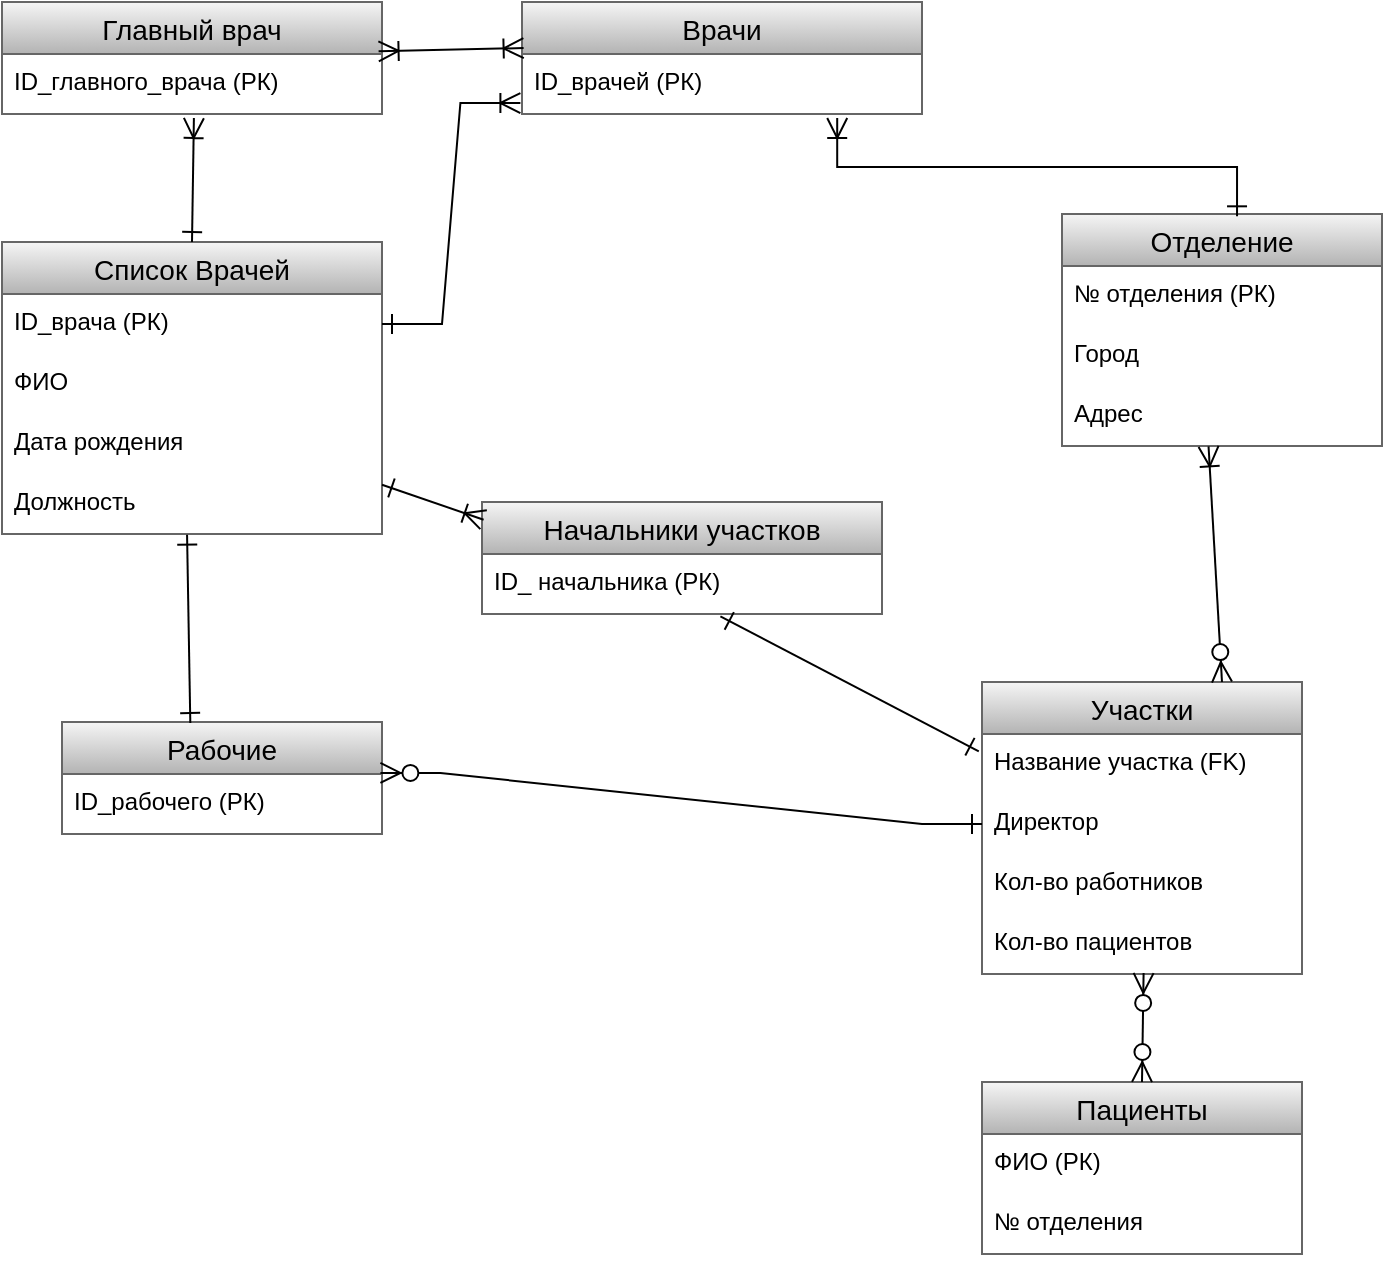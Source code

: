 <mxfile version="20.7.3" type="github">
  <diagram id="C5RBs43oDa-KdzZeNtuy" name="Page-1">
    <mxGraphModel dx="1434" dy="707" grid="1" gridSize="10" guides="1" tooltips="1" connect="1" arrows="1" fold="1" page="1" pageScale="1" pageWidth="827" pageHeight="1169" math="0" shadow="0">
      <root>
        <mxCell id="WIyWlLk6GJQsqaUBKTNV-0" />
        <mxCell id="WIyWlLk6GJQsqaUBKTNV-1" parent="WIyWlLk6GJQsqaUBKTNV-0" />
        <mxCell id="ixyR4mZUPTP6n6HTdZnD-0" value="Главный врач" style="swimlane;fontStyle=0;childLayout=stackLayout;horizontal=1;startSize=26;horizontalStack=0;resizeParent=1;resizeParentMax=0;resizeLast=0;collapsible=1;marginBottom=0;align=center;fontSize=14;fillColor=#f5f5f5;gradientColor=#b3b3b3;strokeColor=#666666;" parent="WIyWlLk6GJQsqaUBKTNV-1" vertex="1">
          <mxGeometry x="120" y="80" width="190" height="56" as="geometry" />
        </mxCell>
        <mxCell id="ixyR4mZUPTP6n6HTdZnD-1" value="ID_главного_врача (РК)" style="text;strokeColor=none;fillColor=none;spacingLeft=4;spacingRight=4;overflow=hidden;rotatable=0;points=[[0,0.5],[1,0.5]];portConstraint=eastwest;fontSize=12;" parent="ixyR4mZUPTP6n6HTdZnD-0" vertex="1">
          <mxGeometry y="26" width="190" height="30" as="geometry" />
        </mxCell>
        <mxCell id="ixyR4mZUPTP6n6HTdZnD-4" value="Врачи" style="swimlane;fontStyle=0;childLayout=stackLayout;horizontal=1;startSize=26;horizontalStack=0;resizeParent=1;resizeParentMax=0;resizeLast=0;collapsible=1;marginBottom=0;align=center;fontSize=14;fillColor=#f5f5f5;gradientColor=#b3b3b3;strokeColor=#666666;" parent="WIyWlLk6GJQsqaUBKTNV-1" vertex="1">
          <mxGeometry x="380" y="80" width="200" height="56" as="geometry" />
        </mxCell>
        <mxCell id="ixyR4mZUPTP6n6HTdZnD-5" value="ID_врачей (РК)" style="text;strokeColor=none;fillColor=none;spacingLeft=4;spacingRight=4;overflow=hidden;rotatable=0;points=[[0,0.5],[1,0.5]];portConstraint=eastwest;fontSize=12;" parent="ixyR4mZUPTP6n6HTdZnD-4" vertex="1">
          <mxGeometry y="26" width="200" height="30" as="geometry" />
        </mxCell>
        <mxCell id="ixyR4mZUPTP6n6HTdZnD-8" value="Список Врачей" style="swimlane;fontStyle=0;childLayout=stackLayout;horizontal=1;startSize=26;horizontalStack=0;resizeParent=1;resizeParentMax=0;resizeLast=0;collapsible=1;marginBottom=0;align=center;fontSize=14;fillColor=#f5f5f5;gradientColor=#b3b3b3;strokeColor=#666666;" parent="WIyWlLk6GJQsqaUBKTNV-1" vertex="1">
          <mxGeometry x="120" y="200" width="190" height="146" as="geometry" />
        </mxCell>
        <mxCell id="ixyR4mZUPTP6n6HTdZnD-9" value="ID_врача (РК)" style="text;strokeColor=none;fillColor=none;spacingLeft=4;spacingRight=4;overflow=hidden;rotatable=0;points=[[0,0.5],[1,0.5]];portConstraint=eastwest;fontSize=12;" parent="ixyR4mZUPTP6n6HTdZnD-8" vertex="1">
          <mxGeometry y="26" width="190" height="30" as="geometry" />
        </mxCell>
        <mxCell id="ixyR4mZUPTP6n6HTdZnD-10" value="ФИО" style="text;strokeColor=none;fillColor=none;spacingLeft=4;spacingRight=4;overflow=hidden;rotatable=0;points=[[0,0.5],[1,0.5]];portConstraint=eastwest;fontSize=12;" parent="ixyR4mZUPTP6n6HTdZnD-8" vertex="1">
          <mxGeometry y="56" width="190" height="30" as="geometry" />
        </mxCell>
        <mxCell id="ixyR4mZUPTP6n6HTdZnD-11" value="Дата рождения" style="text;strokeColor=none;fillColor=none;spacingLeft=4;spacingRight=4;overflow=hidden;rotatable=0;points=[[0,0.5],[1,0.5]];portConstraint=eastwest;fontSize=12;" parent="ixyR4mZUPTP6n6HTdZnD-8" vertex="1">
          <mxGeometry y="86" width="190" height="30" as="geometry" />
        </mxCell>
        <mxCell id="ixyR4mZUPTP6n6HTdZnD-13" value="Должность" style="text;strokeColor=none;fillColor=none;spacingLeft=4;spacingRight=4;overflow=hidden;rotatable=0;points=[[0,0.5],[1,0.5]];portConstraint=eastwest;fontSize=12;" parent="ixyR4mZUPTP6n6HTdZnD-8" vertex="1">
          <mxGeometry y="116" width="190" height="30" as="geometry" />
        </mxCell>
        <mxCell id="ixyR4mZUPTP6n6HTdZnD-14" value="Начальники участков" style="swimlane;fontStyle=0;childLayout=stackLayout;horizontal=1;startSize=26;horizontalStack=0;resizeParent=1;resizeParentMax=0;resizeLast=0;collapsible=1;marginBottom=0;align=center;fontSize=14;fillColor=#f5f5f5;gradientColor=#b3b3b3;strokeColor=#666666;" parent="WIyWlLk6GJQsqaUBKTNV-1" vertex="1">
          <mxGeometry x="360" y="330" width="200" height="56" as="geometry" />
        </mxCell>
        <mxCell id="ixyR4mZUPTP6n6HTdZnD-15" value="ID_ начальника (РК)" style="text;strokeColor=none;fillColor=none;spacingLeft=4;spacingRight=4;overflow=hidden;rotatable=0;points=[[0,0.5],[1,0.5]];portConstraint=eastwest;fontSize=12;" parent="ixyR4mZUPTP6n6HTdZnD-14" vertex="1">
          <mxGeometry y="26" width="200" height="30" as="geometry" />
        </mxCell>
        <mxCell id="ixyR4mZUPTP6n6HTdZnD-18" value="Отделение" style="swimlane;fontStyle=0;childLayout=stackLayout;horizontal=1;startSize=26;horizontalStack=0;resizeParent=1;resizeParentMax=0;resizeLast=0;collapsible=1;marginBottom=0;align=center;fontSize=14;fillColor=#f5f5f5;gradientColor=#b3b3b3;strokeColor=#666666;" parent="WIyWlLk6GJQsqaUBKTNV-1" vertex="1">
          <mxGeometry x="650" y="186" width="160" height="116" as="geometry" />
        </mxCell>
        <mxCell id="ixyR4mZUPTP6n6HTdZnD-19" value="№ отделения (РК)" style="text;strokeColor=none;fillColor=none;spacingLeft=4;spacingRight=4;overflow=hidden;rotatable=0;points=[[0,0.5],[1,0.5]];portConstraint=eastwest;fontSize=12;" parent="ixyR4mZUPTP6n6HTdZnD-18" vertex="1">
          <mxGeometry y="26" width="160" height="30" as="geometry" />
        </mxCell>
        <mxCell id="ixyR4mZUPTP6n6HTdZnD-20" value="Город" style="text;strokeColor=none;fillColor=none;spacingLeft=4;spacingRight=4;overflow=hidden;rotatable=0;points=[[0,0.5],[1,0.5]];portConstraint=eastwest;fontSize=12;" parent="ixyR4mZUPTP6n6HTdZnD-18" vertex="1">
          <mxGeometry y="56" width="160" height="30" as="geometry" />
        </mxCell>
        <mxCell id="ixyR4mZUPTP6n6HTdZnD-21" value="Адрес" style="text;strokeColor=none;fillColor=none;spacingLeft=4;spacingRight=4;overflow=hidden;rotatable=0;points=[[0,0.5],[1,0.5]];portConstraint=eastwest;fontSize=12;" parent="ixyR4mZUPTP6n6HTdZnD-18" vertex="1">
          <mxGeometry y="86" width="160" height="30" as="geometry" />
        </mxCell>
        <mxCell id="ixyR4mZUPTP6n6HTdZnD-22" value="Рабочие" style="swimlane;fontStyle=0;childLayout=stackLayout;horizontal=1;startSize=26;horizontalStack=0;resizeParent=1;resizeParentMax=0;resizeLast=0;collapsible=1;marginBottom=0;align=center;fontSize=14;fillColor=#f5f5f5;gradientColor=#b3b3b3;strokeColor=#666666;" parent="WIyWlLk6GJQsqaUBKTNV-1" vertex="1">
          <mxGeometry x="150" y="440" width="160" height="56" as="geometry" />
        </mxCell>
        <mxCell id="ixyR4mZUPTP6n6HTdZnD-23" value="ID_рабочего (РК)" style="text;strokeColor=none;fillColor=none;spacingLeft=4;spacingRight=4;overflow=hidden;rotatable=0;points=[[0,0.5],[1,0.5]];portConstraint=eastwest;fontSize=12;" parent="ixyR4mZUPTP6n6HTdZnD-22" vertex="1">
          <mxGeometry y="26" width="160" height="30" as="geometry" />
        </mxCell>
        <mxCell id="ixyR4mZUPTP6n6HTdZnD-30" value="Участки" style="swimlane;fontStyle=0;childLayout=stackLayout;horizontal=1;startSize=26;horizontalStack=0;resizeParent=1;resizeParentMax=0;resizeLast=0;collapsible=1;marginBottom=0;align=center;fontSize=14;fillColor=#f5f5f5;gradientColor=#b3b3b3;strokeColor=#666666;" parent="WIyWlLk6GJQsqaUBKTNV-1" vertex="1">
          <mxGeometry x="610" y="420" width="160" height="146" as="geometry" />
        </mxCell>
        <mxCell id="ixyR4mZUPTP6n6HTdZnD-31" value="Название участка (FK)" style="text;strokeColor=none;fillColor=none;spacingLeft=4;spacingRight=4;overflow=hidden;rotatable=0;points=[[0,0.5],[1,0.5]];portConstraint=eastwest;fontSize=12;" parent="ixyR4mZUPTP6n6HTdZnD-30" vertex="1">
          <mxGeometry y="26" width="160" height="30" as="geometry" />
        </mxCell>
        <mxCell id="ixyR4mZUPTP6n6HTdZnD-32" value="Директор" style="text;strokeColor=none;fillColor=none;spacingLeft=4;spacingRight=4;overflow=hidden;rotatable=0;points=[[0,0.5],[1,0.5]];portConstraint=eastwest;fontSize=12;" parent="ixyR4mZUPTP6n6HTdZnD-30" vertex="1">
          <mxGeometry y="56" width="160" height="30" as="geometry" />
        </mxCell>
        <mxCell id="ixyR4mZUPTP6n6HTdZnD-33" value="Кол-во работников" style="text;strokeColor=none;fillColor=none;spacingLeft=4;spacingRight=4;overflow=hidden;rotatable=0;points=[[0,0.5],[1,0.5]];portConstraint=eastwest;fontSize=12;" parent="ixyR4mZUPTP6n6HTdZnD-30" vertex="1">
          <mxGeometry y="86" width="160" height="30" as="geometry" />
        </mxCell>
        <mxCell id="ixyR4mZUPTP6n6HTdZnD-34" value="Кол-во пациентов" style="text;strokeColor=none;fillColor=none;spacingLeft=4;spacingRight=4;overflow=hidden;rotatable=0;points=[[0,0.5],[1,0.5]];portConstraint=eastwest;fontSize=12;" parent="ixyR4mZUPTP6n6HTdZnD-30" vertex="1">
          <mxGeometry y="116" width="160" height="30" as="geometry" />
        </mxCell>
        <mxCell id="ixyR4mZUPTP6n6HTdZnD-35" value="Пациенты" style="swimlane;fontStyle=0;childLayout=stackLayout;horizontal=1;startSize=26;horizontalStack=0;resizeParent=1;resizeParentMax=0;resizeLast=0;collapsible=1;marginBottom=0;align=center;fontSize=14;fillColor=#f5f5f5;gradientColor=#b3b3b3;strokeColor=#666666;" parent="WIyWlLk6GJQsqaUBKTNV-1" vertex="1">
          <mxGeometry x="610" y="620" width="160" height="86" as="geometry" />
        </mxCell>
        <mxCell id="ixyR4mZUPTP6n6HTdZnD-36" value="ФИО (РК)" style="text;strokeColor=none;fillColor=none;spacingLeft=4;spacingRight=4;overflow=hidden;rotatable=0;points=[[0,0.5],[1,0.5]];portConstraint=eastwest;fontSize=12;" parent="ixyR4mZUPTP6n6HTdZnD-35" vertex="1">
          <mxGeometry y="26" width="160" height="30" as="geometry" />
        </mxCell>
        <mxCell id="ixyR4mZUPTP6n6HTdZnD-37" value="№ отделения" style="text;strokeColor=none;fillColor=none;spacingLeft=4;spacingRight=4;overflow=hidden;rotatable=0;points=[[0,0.5],[1,0.5]];portConstraint=eastwest;fontSize=12;" parent="ixyR4mZUPTP6n6HTdZnD-35" vertex="1">
          <mxGeometry y="56" width="160" height="30" as="geometry" />
        </mxCell>
        <mxCell id="ixyR4mZUPTP6n6HTdZnD-39" value="" style="fontSize=12;html=1;endArrow=ERoneToMany;startArrow=ERone;exitX=0.5;exitY=0;exitDx=0;exitDy=0;rounded=0;entryX=0.505;entryY=1.067;entryDx=0;entryDy=0;entryPerimeter=0;startFill=0;sourcePerimeterSpacing=9;targetPerimeterSpacing=9;jumpSize=6;startSize=8;endSize=8;" parent="WIyWlLk6GJQsqaUBKTNV-1" source="ixyR4mZUPTP6n6HTdZnD-8" target="ixyR4mZUPTP6n6HTdZnD-1" edge="1">
          <mxGeometry width="100" height="100" relative="1" as="geometry">
            <mxPoint x="300" y="250" as="sourcePoint" />
            <mxPoint x="240" y="150" as="targetPoint" />
          </mxGeometry>
        </mxCell>
        <mxCell id="ixyR4mZUPTP6n6HTdZnD-40" value="" style="fontSize=12;html=1;endArrow=ERoneToMany;startArrow=ERoneToMany;rounded=0;startSize=8;endSize=8;sourcePerimeterSpacing=9;targetPerimeterSpacing=9;jumpSize=6;exitX=0.991;exitY=-0.044;exitDx=0;exitDy=0;exitPerimeter=0;entryX=0.004;entryY=0.411;entryDx=0;entryDy=0;entryPerimeter=0;" parent="WIyWlLk6GJQsqaUBKTNV-1" source="ixyR4mZUPTP6n6HTdZnD-1" target="ixyR4mZUPTP6n6HTdZnD-4" edge="1">
          <mxGeometry width="100" height="100" relative="1" as="geometry">
            <mxPoint x="350" y="260" as="sourcePoint" />
            <mxPoint x="450" y="160" as="targetPoint" />
          </mxGeometry>
        </mxCell>
        <mxCell id="ixyR4mZUPTP6n6HTdZnD-41" value="" style="fontSize=12;html=1;endArrow=ERoneToMany;startArrow=ERone;exitX=0.547;exitY=0.01;exitDx=0;exitDy=0;rounded=0;startFill=0;sourcePerimeterSpacing=9;targetPerimeterSpacing=9;jumpSize=6;startSize=8;endSize=8;exitPerimeter=0;entryX=0.788;entryY=1.067;entryDx=0;entryDy=0;entryPerimeter=0;edgeStyle=elbowEdgeStyle;elbow=vertical;" parent="WIyWlLk6GJQsqaUBKTNV-1" source="ixyR4mZUPTP6n6HTdZnD-18" target="ixyR4mZUPTP6n6HTdZnD-5" edge="1">
          <mxGeometry x="0.074" y="-215" width="100" height="100" relative="1" as="geometry">
            <mxPoint x="560" y="241.99" as="sourcePoint" />
            <mxPoint x="600" y="100" as="targetPoint" />
            <mxPoint as="offset" />
          </mxGeometry>
        </mxCell>
        <mxCell id="ixyR4mZUPTP6n6HTdZnD-42" value="" style="fontSize=12;html=1;endArrow=ERoneToMany;startArrow=ERone;rounded=0;startFill=0;sourcePerimeterSpacing=9;targetPerimeterSpacing=9;jumpSize=6;startSize=8;endSize=8;entryX=-0.004;entryY=0.817;entryDx=0;entryDy=0;entryPerimeter=0;exitX=1;exitY=0.5;exitDx=0;exitDy=0;edgeStyle=entityRelationEdgeStyle;" parent="WIyWlLk6GJQsqaUBKTNV-1" source="ixyR4mZUPTP6n6HTdZnD-9" target="ixyR4mZUPTP6n6HTdZnD-5" edge="1">
          <mxGeometry width="100" height="100" relative="1" as="geometry">
            <mxPoint x="350" y="260" as="sourcePoint" />
            <mxPoint x="450" y="160" as="targetPoint" />
          </mxGeometry>
        </mxCell>
        <mxCell id="ixyR4mZUPTP6n6HTdZnD-43" value="" style="fontSize=12;html=1;endArrow=ERoneToMany;startArrow=ERone;rounded=0;startFill=0;sourcePerimeterSpacing=9;targetPerimeterSpacing=9;jumpSize=6;startSize=8;endSize=8;entryX=0.004;entryY=0.158;entryDx=0;entryDy=0;entryPerimeter=0;exitX=1;exitY=0.178;exitDx=0;exitDy=0;exitPerimeter=0;" parent="WIyWlLk6GJQsqaUBKTNV-1" source="ixyR4mZUPTP6n6HTdZnD-13" target="ixyR4mZUPTP6n6HTdZnD-14" edge="1">
          <mxGeometry x="-0.596" y="-165" width="100" height="100" relative="1" as="geometry">
            <mxPoint x="330" y="290" as="sourcePoint" />
            <mxPoint x="430" y="300" as="targetPoint" />
            <mxPoint as="offset" />
          </mxGeometry>
        </mxCell>
        <mxCell id="ixyR4mZUPTP6n6HTdZnD-44" value="" style="edgeStyle=entityRelationEdgeStyle;fontSize=12;html=1;endArrow=ERzeroToMany;startArrow=ERone;rounded=0;startSize=8;endSize=8;sourcePerimeterSpacing=9;targetPerimeterSpacing=9;jumpSize=6;entryX=0.995;entryY=-0.017;entryDx=0;entryDy=0;entryPerimeter=0;exitX=0;exitY=0.5;exitDx=0;exitDy=0;startFill=0;" parent="WIyWlLk6GJQsqaUBKTNV-1" source="ixyR4mZUPTP6n6HTdZnD-32" target="ixyR4mZUPTP6n6HTdZnD-23" edge="1">
          <mxGeometry width="100" height="100" relative="1" as="geometry">
            <mxPoint x="390" y="540" as="sourcePoint" />
            <mxPoint x="490" y="440" as="targetPoint" />
          </mxGeometry>
        </mxCell>
        <mxCell id="ixyR4mZUPTP6n6HTdZnD-45" value="" style="fontSize=12;html=1;endArrow=ERone;rounded=0;startSize=8;endSize=8;sourcePerimeterSpacing=9;targetPerimeterSpacing=9;jumpSize=6;entryX=-0.01;entryY=0.289;entryDx=0;entryDy=0;entryPerimeter=0;exitX=0.596;exitY=1.039;exitDx=0;exitDy=0;exitPerimeter=0;endFill=0;startArrow=ERone;startFill=0;" parent="WIyWlLk6GJQsqaUBKTNV-1" source="ixyR4mZUPTP6n6HTdZnD-15" target="ixyR4mZUPTP6n6HTdZnD-31" edge="1">
          <mxGeometry width="100" height="100" relative="1" as="geometry">
            <mxPoint x="440" y="510" as="sourcePoint" />
            <mxPoint x="540" y="410" as="targetPoint" />
          </mxGeometry>
        </mxCell>
        <mxCell id="ixyR4mZUPTP6n6HTdZnD-46" value="" style="fontSize=12;html=1;endArrow=ERzeroToMany;startArrow=ERoneToMany;rounded=0;startSize=8;endSize=8;sourcePerimeterSpacing=9;targetPerimeterSpacing=9;jumpSize=6;entryX=0.75;entryY=0;entryDx=0;entryDy=0;exitX=0.458;exitY=1.006;exitDx=0;exitDy=0;startFill=0;exitPerimeter=0;" parent="WIyWlLk6GJQsqaUBKTNV-1" source="ixyR4mZUPTP6n6HTdZnD-21" target="ixyR4mZUPTP6n6HTdZnD-30" edge="1">
          <mxGeometry width="100" height="100" relative="1" as="geometry">
            <mxPoint x="1010.8" y="385.51" as="sourcePoint" />
            <mxPoint x="710" y="360" as="targetPoint" />
          </mxGeometry>
        </mxCell>
        <mxCell id="ixyR4mZUPTP6n6HTdZnD-47" value="" style="fontSize=12;html=1;endArrow=ERone;rounded=0;startSize=8;endSize=8;sourcePerimeterSpacing=9;targetPerimeterSpacing=9;jumpSize=6;entryX=0.401;entryY=0.009;entryDx=0;entryDy=0;entryPerimeter=0;exitX=0.487;exitY=1.011;exitDx=0;exitDy=0;exitPerimeter=0;endFill=0;startArrow=ERone;startFill=0;" parent="WIyWlLk6GJQsqaUBKTNV-1" source="ixyR4mZUPTP6n6HTdZnD-13" target="ixyR4mZUPTP6n6HTdZnD-22" edge="1">
          <mxGeometry width="100" height="100" relative="1" as="geometry">
            <mxPoint x="170.0" y="370.0" as="sourcePoint" />
            <mxPoint x="299.2" y="437.5" as="targetPoint" />
          </mxGeometry>
        </mxCell>
        <mxCell id="ixyR4mZUPTP6n6HTdZnD-48" value="" style="fontSize=12;html=1;endArrow=ERzeroToMany;endFill=1;startArrow=ERzeroToMany;rounded=0;startSize=8;endSize=8;sourcePerimeterSpacing=9;targetPerimeterSpacing=9;jumpSize=6;entryX=0.505;entryY=0.983;entryDx=0;entryDy=0;entryPerimeter=0;exitX=0.5;exitY=0;exitDx=0;exitDy=0;" parent="WIyWlLk6GJQsqaUBKTNV-1" source="ixyR4mZUPTP6n6HTdZnD-35" target="ixyR4mZUPTP6n6HTdZnD-34" edge="1">
          <mxGeometry width="100" height="100" relative="1" as="geometry">
            <mxPoint x="440" y="690" as="sourcePoint" />
            <mxPoint x="550" y="600" as="targetPoint" />
          </mxGeometry>
        </mxCell>
      </root>
    </mxGraphModel>
  </diagram>
</mxfile>
